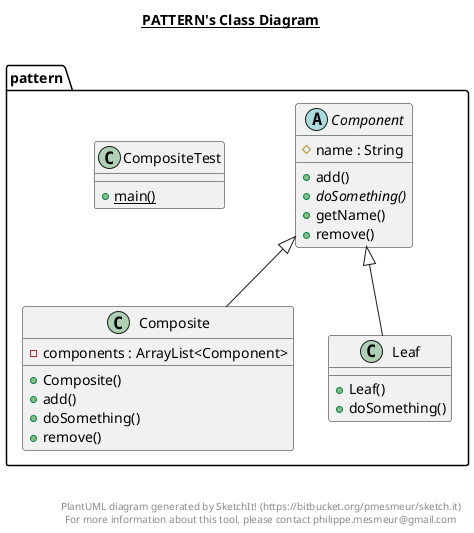 @startuml

title __PATTERN's Class Diagram__\n

  namespace pattern {
    abstract class pattern.Component {
        # name : String
        + add()
        {abstract} + doSomething()
        + getName()
        + remove()
    }
  }
  

  namespace pattern {
    class pattern.Composite {
        - components : ArrayList<Component>
        + Composite()
        + add()
        + doSomething()
        + remove()
    }
  }
  

  namespace pattern {
    class pattern.CompositeTest {
        {static} + main()
    }
  }
  

  namespace pattern {
    class pattern.Leaf {
        + Leaf()
        + doSomething()
    }
  }
  

  pattern.Composite -up-|> pattern.Component
  pattern.Leaf -up-|> pattern.Component


right footer


PlantUML diagram generated by SketchIt! (https://bitbucket.org/pmesmeur/sketch.it)
For more information about this tool, please contact philippe.mesmeur@gmail.com
endfooter

@enduml
